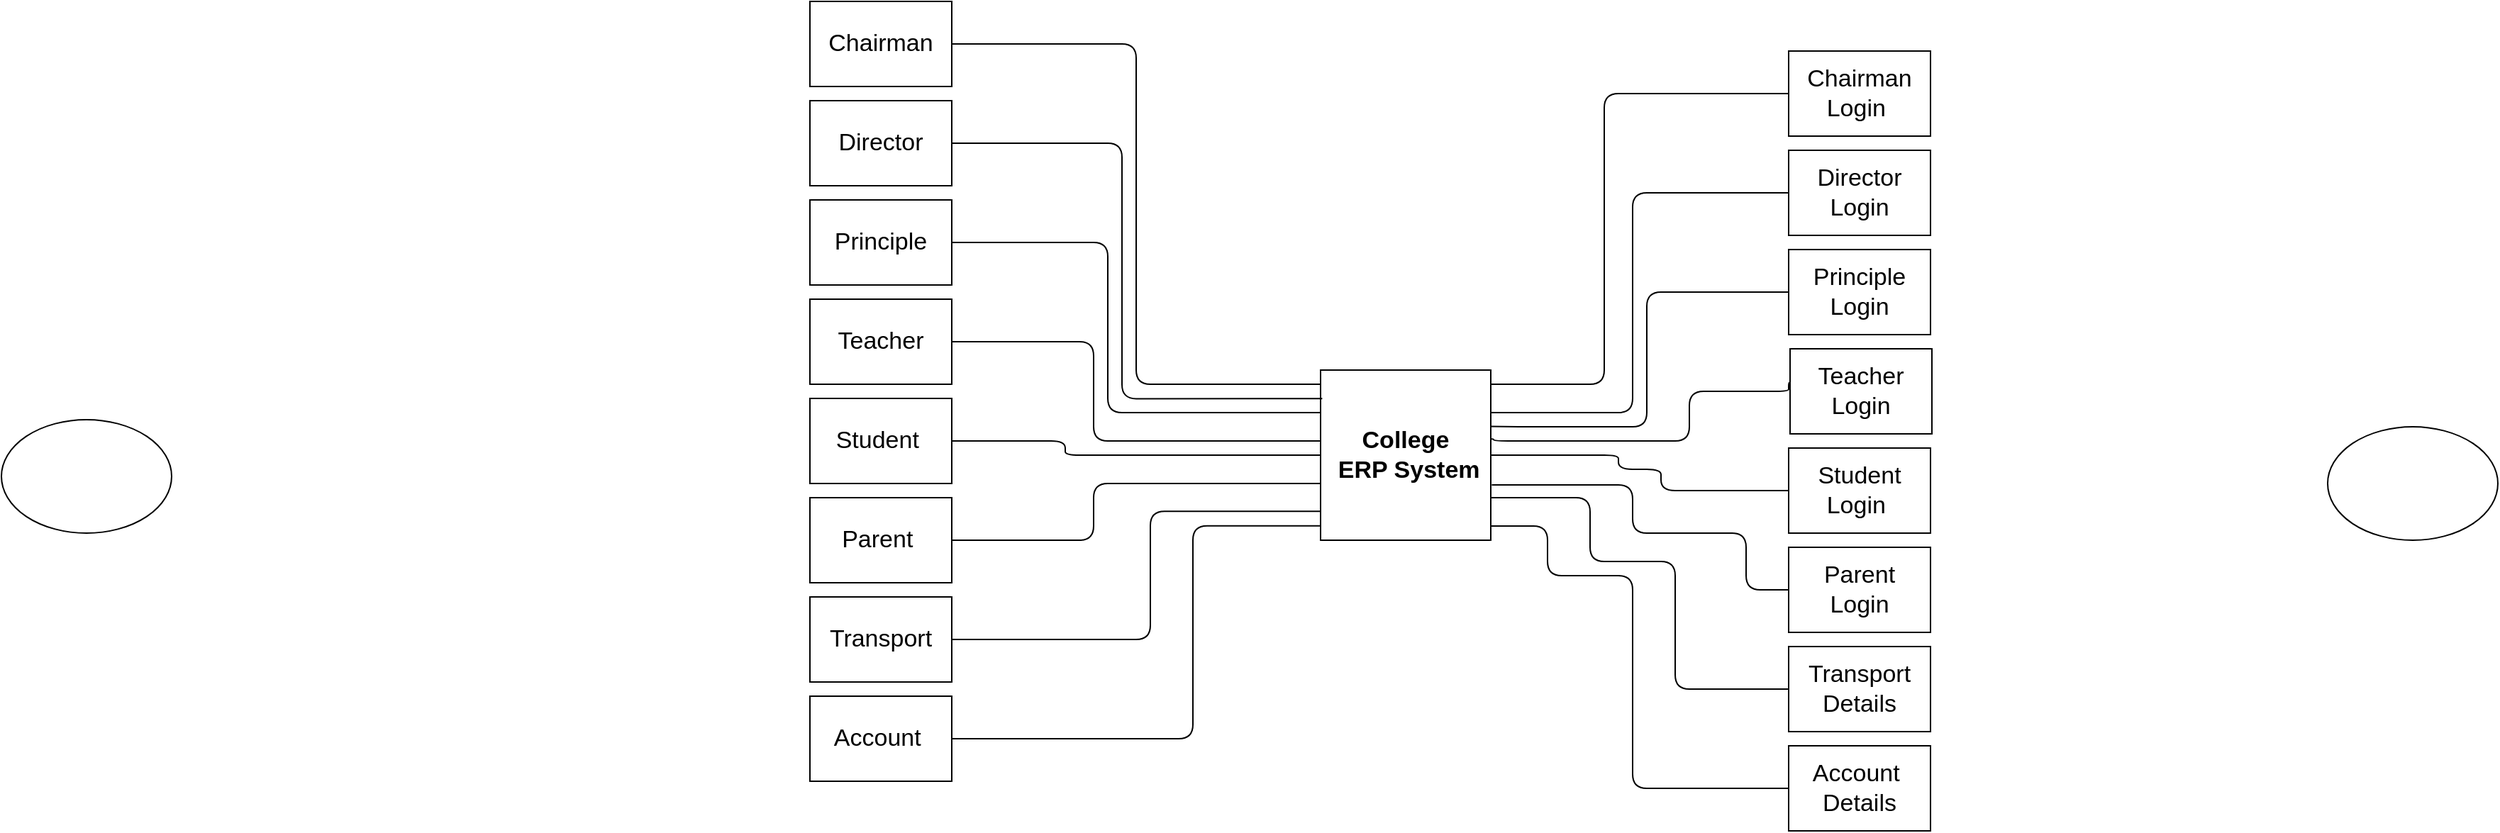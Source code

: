 <mxfile>
    <diagram id="V9p27jGe9Q81uSIoz_2H" name="Page-1">
        <mxGraphModel dx="1634" dy="552" grid="1" gridSize="10" guides="1" tooltips="1" connect="1" arrows="1" fold="1" page="1" pageScale="1" pageWidth="850" pageHeight="1100" math="0" shadow="0">
            <root>
                <mxCell id="0"/>
                <mxCell id="1" parent="0"/>
                <mxCell id="2" value="&lt;div style=&quot;font-size: 17px;&quot;&gt;&lt;b style=&quot;&quot;&gt;&lt;font style=&quot;font-size: 17px;&quot;&gt;College&lt;/font&gt;&lt;/b&gt;&lt;/div&gt;&lt;div style=&quot;font-size: 17px;&quot;&gt;&lt;b style=&quot;&quot;&gt;&lt;font style=&quot;font-size: 17px;&quot;&gt;&amp;nbsp;ERP System&lt;/font&gt;&lt;/b&gt;&lt;/div&gt;" style="rounded=0;whiteSpace=wrap;html=1;" vertex="1" parent="1">
                    <mxGeometry x="420" y="280" width="120" height="120" as="geometry"/>
                </mxCell>
                <mxCell id="12" style="edgeStyle=orthogonalEdgeStyle;html=1;fontSize=17;endArrow=none;endFill=0;" edge="1" parent="1" source="3" target="2">
                    <mxGeometry relative="1" as="geometry">
                        <mxPoint x="360" y="300" as="targetPoint"/>
                        <Array as="points">
                            <mxPoint x="290" y="50"/>
                            <mxPoint x="290" y="290"/>
                        </Array>
                    </mxGeometry>
                </mxCell>
                <mxCell id="3" value="Chairman" style="rounded=0;whiteSpace=wrap;html=1;fontSize=17;" vertex="1" parent="1">
                    <mxGeometry x="60" y="20" width="100" height="60" as="geometry"/>
                </mxCell>
                <mxCell id="13" style="edgeStyle=orthogonalEdgeStyle;html=1;fontSize=17;entryX=0.01;entryY=0.168;entryDx=0;entryDy=0;entryPerimeter=0;endArrow=none;endFill=0;" edge="1" parent="1" source="4" target="2">
                    <mxGeometry relative="1" as="geometry">
                        <mxPoint x="360" y="300" as="targetPoint"/>
                        <Array as="points">
                            <mxPoint x="280" y="120"/>
                            <mxPoint x="280" y="300"/>
                        </Array>
                    </mxGeometry>
                </mxCell>
                <mxCell id="4" value="Director" style="rounded=0;whiteSpace=wrap;html=1;fontSize=17;" vertex="1" parent="1">
                    <mxGeometry x="60" y="90" width="100" height="60" as="geometry"/>
                </mxCell>
                <mxCell id="15" style="edgeStyle=orthogonalEdgeStyle;html=1;fontSize=17;endArrow=none;endFill=0;entryX=0;entryY=0.25;entryDx=0;entryDy=0;" edge="1" parent="1" source="5" target="2">
                    <mxGeometry relative="1" as="geometry">
                        <mxPoint x="360" y="310" as="targetPoint"/>
                        <Array as="points">
                            <mxPoint x="270" y="190"/>
                            <mxPoint x="270" y="310"/>
                        </Array>
                    </mxGeometry>
                </mxCell>
                <mxCell id="5" value="Principle" style="rounded=0;whiteSpace=wrap;html=1;fontSize=17;" vertex="1" parent="1">
                    <mxGeometry x="60" y="160" width="100" height="60" as="geometry"/>
                </mxCell>
                <mxCell id="18" style="edgeStyle=orthogonalEdgeStyle;html=1;fontSize=17;endArrow=none;endFill=0;" edge="1" parent="1" source="6" target="2">
                    <mxGeometry relative="1" as="geometry">
                        <mxPoint x="360" y="330" as="targetPoint"/>
                        <Array as="points">
                            <mxPoint x="260" y="260"/>
                            <mxPoint x="260" y="330"/>
                        </Array>
                    </mxGeometry>
                </mxCell>
                <mxCell id="6" value="Teacher" style="rounded=0;whiteSpace=wrap;html=1;fontSize=17;" vertex="1" parent="1">
                    <mxGeometry x="60" y="230" width="100" height="60" as="geometry"/>
                </mxCell>
                <mxCell id="19" style="edgeStyle=orthogonalEdgeStyle;html=1;fontSize=17;endArrow=none;endFill=0;" edge="1" parent="1" source="7" target="2">
                    <mxGeometry relative="1" as="geometry">
                        <Array as="points">
                            <mxPoint x="240" y="330"/>
                            <mxPoint x="240" y="340"/>
                        </Array>
                    </mxGeometry>
                </mxCell>
                <mxCell id="7" value="Student&amp;nbsp;" style="rounded=0;whiteSpace=wrap;html=1;fontSize=17;" vertex="1" parent="1">
                    <mxGeometry x="60" y="300" width="100" height="60" as="geometry"/>
                </mxCell>
                <mxCell id="20" style="edgeStyle=orthogonalEdgeStyle;html=1;fontSize=17;endArrow=none;endFill=0;entryX=0.003;entryY=0.667;entryDx=0;entryDy=0;entryPerimeter=0;" edge="1" parent="1" source="8" target="2">
                    <mxGeometry relative="1" as="geometry">
                        <mxPoint x="330" y="360" as="targetPoint"/>
                        <Array as="points">
                            <mxPoint x="260" y="400"/>
                            <mxPoint x="260" y="360"/>
                        </Array>
                    </mxGeometry>
                </mxCell>
                <mxCell id="8" value="Parent&amp;nbsp;" style="rounded=0;whiteSpace=wrap;html=1;fontSize=17;" vertex="1" parent="1">
                    <mxGeometry x="60" y="370" width="100" height="60" as="geometry"/>
                </mxCell>
                <mxCell id="21" style="edgeStyle=orthogonalEdgeStyle;html=1;fontSize=17;endArrow=none;endFill=0;entryX=0.001;entryY=0.83;entryDx=0;entryDy=0;entryPerimeter=0;" edge="1" parent="1" source="9" target="2">
                    <mxGeometry relative="1" as="geometry">
                        <mxPoint x="360" y="380" as="targetPoint"/>
                        <Array as="points">
                            <mxPoint x="300" y="470"/>
                            <mxPoint x="300" y="380"/>
                        </Array>
                    </mxGeometry>
                </mxCell>
                <mxCell id="9" value="Transport" style="rounded=0;whiteSpace=wrap;html=1;fontSize=17;" vertex="1" parent="1">
                    <mxGeometry x="60" y="440" width="100" height="60" as="geometry"/>
                </mxCell>
                <mxCell id="22" style="edgeStyle=orthogonalEdgeStyle;html=1;fontSize=17;endArrow=none;endFill=0;entryX=-0.002;entryY=0.916;entryDx=0;entryDy=0;entryPerimeter=0;" edge="1" parent="1" source="10" target="2">
                    <mxGeometry relative="1" as="geometry">
                        <mxPoint x="360" y="390" as="targetPoint"/>
                        <Array as="points">
                            <mxPoint x="330" y="540"/>
                            <mxPoint x="330" y="390"/>
                        </Array>
                    </mxGeometry>
                </mxCell>
                <mxCell id="10" value="Account&amp;nbsp;" style="rounded=0;whiteSpace=wrap;html=1;fontSize=17;" vertex="1" parent="1">
                    <mxGeometry x="60" y="510" width="100" height="60" as="geometry"/>
                </mxCell>
                <mxCell id="39" style="edgeStyle=orthogonalEdgeStyle;html=1;fontSize=17;endArrow=none;endFill=0;exitX=0;exitY=0.5;exitDx=0;exitDy=0;" edge="1" source="40" parent="1">
                    <mxGeometry relative="1" as="geometry">
                        <mxPoint x="540" y="290" as="targetPoint"/>
                        <Array as="points">
                            <mxPoint x="620" y="85"/>
                            <mxPoint x="620" y="290"/>
                            <mxPoint x="540" y="290"/>
                        </Array>
                    </mxGeometry>
                </mxCell>
                <mxCell id="40" value="Chairman&lt;br&gt;Login&amp;nbsp;" style="rounded=0;whiteSpace=wrap;html=1;fontSize=17;" vertex="1" parent="1">
                    <mxGeometry x="750" y="55" width="100" height="60" as="geometry"/>
                </mxCell>
                <mxCell id="41" style="edgeStyle=orthogonalEdgeStyle;html=1;fontSize=17;entryX=1;entryY=0.25;entryDx=0;entryDy=0;endArrow=none;endFill=0;exitX=0;exitY=0.5;exitDx=0;exitDy=0;" edge="1" source="42" parent="1" target="2">
                    <mxGeometry relative="1" as="geometry">
                        <mxPoint x="1056.2" y="335.16" as="targetPoint"/>
                        <Array as="points">
                            <mxPoint x="640" y="155"/>
                            <mxPoint x="640" y="310"/>
                        </Array>
                    </mxGeometry>
                </mxCell>
                <mxCell id="42" value="Director Login" style="rounded=0;whiteSpace=wrap;html=1;fontSize=17;" vertex="1" parent="1">
                    <mxGeometry x="750" y="125" width="100" height="60" as="geometry"/>
                </mxCell>
                <mxCell id="43" style="edgeStyle=orthogonalEdgeStyle;html=1;fontSize=17;endArrow=none;endFill=0;exitX=0;exitY=0.5;exitDx=0;exitDy=0;entryX=0.996;entryY=0.331;entryDx=0;entryDy=0;entryPerimeter=0;" edge="1" source="44" parent="1" target="2">
                    <mxGeometry relative="1" as="geometry">
                        <mxPoint x="560" y="330" as="targetPoint"/>
                        <Array as="points">
                            <mxPoint x="650" y="225"/>
                            <mxPoint x="650" y="320"/>
                            <mxPoint x="560" y="320"/>
                        </Array>
                    </mxGeometry>
                </mxCell>
                <mxCell id="44" value="Principle Login" style="rounded=0;whiteSpace=wrap;html=1;fontSize=17;" vertex="1" parent="1">
                    <mxGeometry x="750" y="195" width="100" height="60" as="geometry"/>
                </mxCell>
                <mxCell id="45" style="edgeStyle=orthogonalEdgeStyle;html=1;fontSize=17;endArrow=none;endFill=0;exitX=0;exitY=0.399;exitDx=0;exitDy=0;exitPerimeter=0;entryX=0.997;entryY=0.405;entryDx=0;entryDy=0;entryPerimeter=0;" edge="1" source="46" parent="1" target="2">
                    <mxGeometry relative="1" as="geometry">
                        <mxPoint x="1055" y="365" as="targetPoint"/>
                        <Array as="points">
                            <mxPoint x="750" y="295"/>
                            <mxPoint x="680" y="295"/>
                            <mxPoint x="680" y="330"/>
                            <mxPoint x="542" y="330"/>
                            <mxPoint x="542" y="329"/>
                        </Array>
                    </mxGeometry>
                </mxCell>
                <mxCell id="46" value="Teacher&lt;br&gt;Login" style="rounded=0;whiteSpace=wrap;html=1;fontSize=17;" vertex="1" parent="1">
                    <mxGeometry x="751" y="265" width="100" height="60" as="geometry"/>
                </mxCell>
                <mxCell id="47" style="edgeStyle=orthogonalEdgeStyle;html=1;fontSize=17;endArrow=none;endFill=0;exitX=0;exitY=0.5;exitDx=0;exitDy=0;entryX=1;entryY=0.5;entryDx=0;entryDy=0;" edge="1" source="48" parent="1" target="2">
                    <mxGeometry relative="1" as="geometry">
                        <mxPoint x="630" y="350" as="targetPoint"/>
                        <Array as="points">
                            <mxPoint x="660" y="365"/>
                            <mxPoint x="660" y="350"/>
                            <mxPoint x="630" y="350"/>
                            <mxPoint x="630" y="340"/>
                        </Array>
                    </mxGeometry>
                </mxCell>
                <mxCell id="48" value="Student&lt;br&gt;Login&amp;nbsp;" style="rounded=0;whiteSpace=wrap;html=1;fontSize=17;" vertex="1" parent="1">
                    <mxGeometry x="750" y="335" width="100" height="60" as="geometry"/>
                </mxCell>
                <mxCell id="49" style="edgeStyle=orthogonalEdgeStyle;html=1;fontSize=17;endArrow=none;endFill=0;exitX=0;exitY=0.5;exitDx=0;exitDy=0;entryX=1.006;entryY=0.675;entryDx=0;entryDy=0;entryPerimeter=0;" edge="1" source="50" parent="1" target="2">
                    <mxGeometry relative="1" as="geometry">
                        <mxPoint x="640" y="390" as="targetPoint"/>
                        <Array as="points">
                            <mxPoint x="720" y="435"/>
                            <mxPoint x="720" y="395"/>
                            <mxPoint x="640" y="395"/>
                            <mxPoint x="640" y="361"/>
                        </Array>
                    </mxGeometry>
                </mxCell>
                <mxCell id="50" value="Parent &lt;br&gt;Login" style="rounded=0;whiteSpace=wrap;html=1;fontSize=17;" vertex="1" parent="1">
                    <mxGeometry x="750" y="405" width="100" height="60" as="geometry"/>
                </mxCell>
                <mxCell id="51" style="edgeStyle=orthogonalEdgeStyle;html=1;fontSize=17;endArrow=none;endFill=0;exitX=0;exitY=0.5;exitDx=0;exitDy=0;entryX=1;entryY=0.75;entryDx=0;entryDy=0;" edge="1" source="52" parent="1" target="2">
                    <mxGeometry relative="1" as="geometry">
                        <mxPoint x="640" y="470" as="targetPoint"/>
                        <Array as="points">
                            <mxPoint x="670" y="505"/>
                            <mxPoint x="670" y="415"/>
                            <mxPoint x="610" y="415"/>
                            <mxPoint x="610" y="370"/>
                        </Array>
                    </mxGeometry>
                </mxCell>
                <mxCell id="52" value="Transport Details" style="rounded=0;whiteSpace=wrap;html=1;fontSize=17;" vertex="1" parent="1">
                    <mxGeometry x="750" y="475" width="100" height="60" as="geometry"/>
                </mxCell>
                <mxCell id="53" style="edgeStyle=orthogonalEdgeStyle;html=1;fontSize=17;endArrow=none;endFill=0;exitX=0;exitY=0.5;exitDx=0;exitDy=0;entryX=1;entryY=0.917;entryDx=0;entryDy=0;entryPerimeter=0;" edge="1" source="54" parent="1" target="2">
                    <mxGeometry relative="1" as="geometry">
                        <mxPoint x="570" y="390" as="targetPoint"/>
                        <Array as="points">
                            <mxPoint x="640" y="575"/>
                            <mxPoint x="640" y="425"/>
                            <mxPoint x="580" y="425"/>
                            <mxPoint x="580" y="390"/>
                        </Array>
                    </mxGeometry>
                </mxCell>
                <mxCell id="54" value="Account&amp;nbsp;&lt;br&gt;Details" style="rounded=0;whiteSpace=wrap;html=1;fontSize=17;" vertex="1" parent="1">
                    <mxGeometry x="750" y="545" width="100" height="60" as="geometry"/>
                </mxCell>
                <mxCell id="55" value="" style="ellipse;whiteSpace=wrap;html=1;fontSize=17;" vertex="1" parent="1">
                    <mxGeometry x="1130" y="320" width="120" height="80" as="geometry"/>
                </mxCell>
                <mxCell id="56" value="" style="ellipse;whiteSpace=wrap;html=1;fontSize=17;" vertex="1" parent="1">
                    <mxGeometry x="-510" y="315" width="120" height="80" as="geometry"/>
                </mxCell>
            </root>
        </mxGraphModel>
    </diagram>
</mxfile>